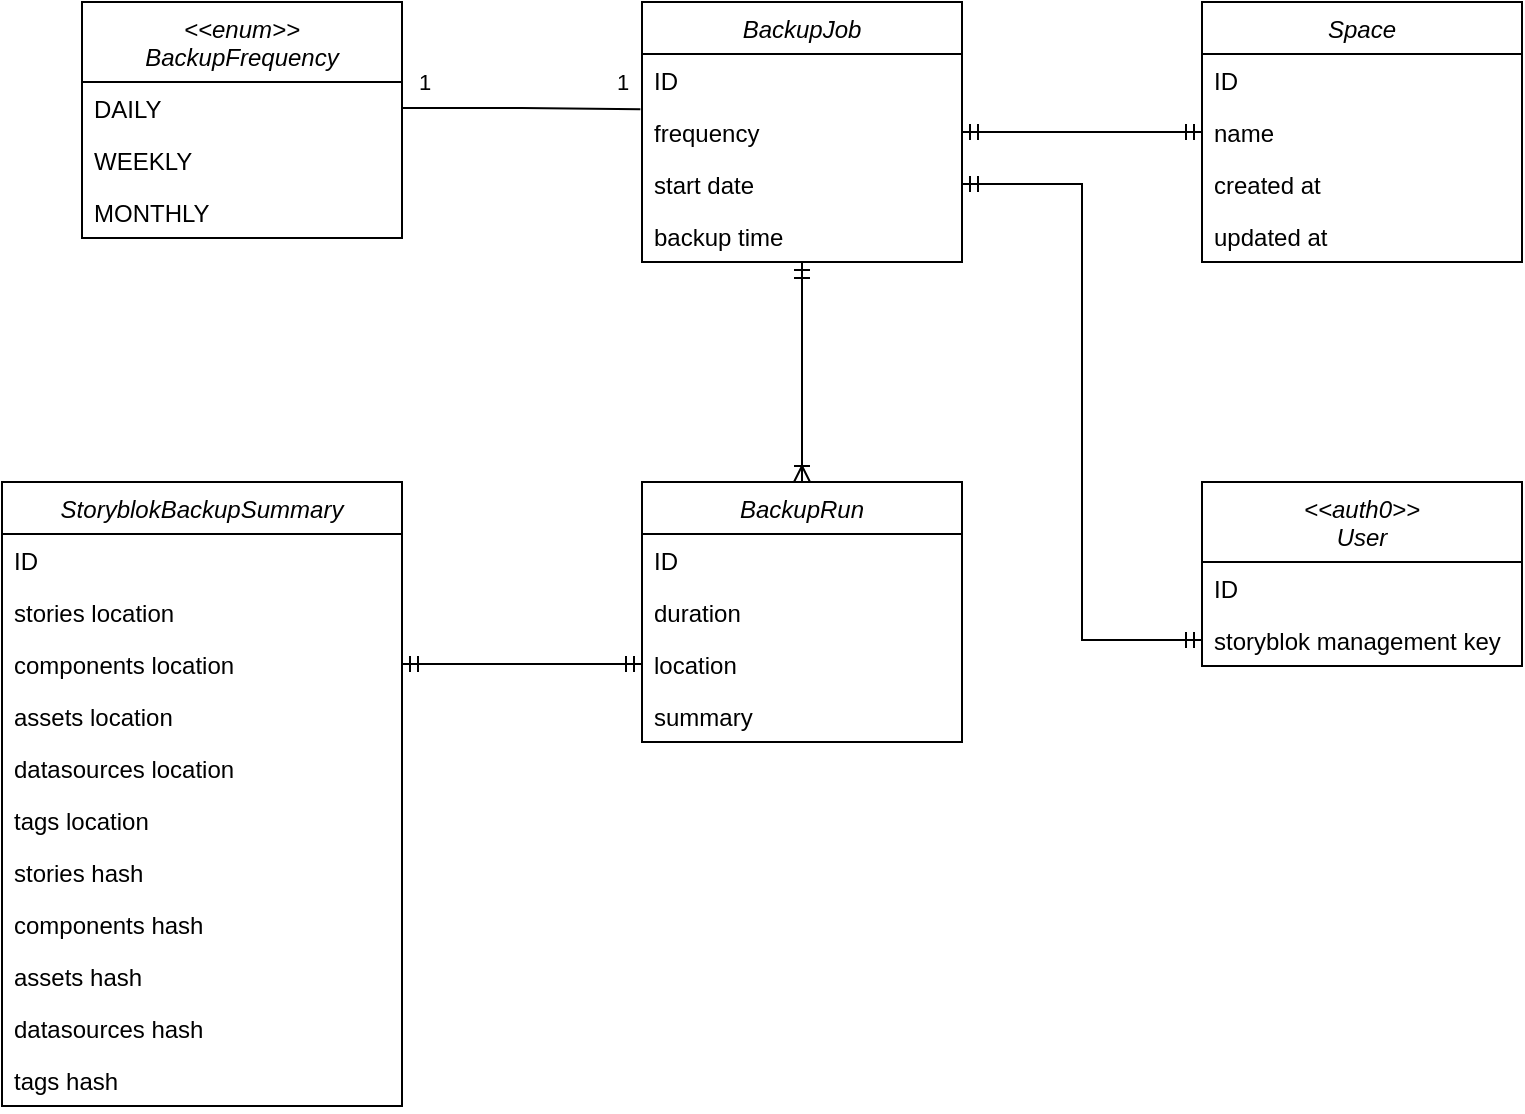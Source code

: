 <mxfile version="21.0.7" type="github">
  <diagram id="C5RBs43oDa-KdzZeNtuy" name="Page-1">
    <mxGraphModel dx="989" dy="534" grid="1" gridSize="10" guides="1" tooltips="1" connect="1" arrows="1" fold="1" page="1" pageScale="1" pageWidth="827" pageHeight="1169" math="0" shadow="0">
      <root>
        <mxCell id="WIyWlLk6GJQsqaUBKTNV-0" />
        <mxCell id="WIyWlLk6GJQsqaUBKTNV-1" parent="WIyWlLk6GJQsqaUBKTNV-0" />
        <mxCell id="zkfFHV4jXpPFQw0GAbJ--0" value="&lt;&lt;enum&gt;&gt;&#xa;BackupFrequency" style="swimlane;fontStyle=2;align=center;verticalAlign=top;childLayout=stackLayout;horizontal=1;startSize=40;horizontalStack=0;resizeParent=1;resizeLast=0;collapsible=1;marginBottom=0;rounded=0;shadow=0;strokeWidth=1;" parent="WIyWlLk6GJQsqaUBKTNV-1" vertex="1">
          <mxGeometry x="200" y="120" width="160" height="118" as="geometry">
            <mxRectangle x="230" y="140" width="160" height="26" as="alternateBounds" />
          </mxGeometry>
        </mxCell>
        <mxCell id="zkfFHV4jXpPFQw0GAbJ--1" value="DAILY" style="text;align=left;verticalAlign=top;spacingLeft=4;spacingRight=4;overflow=hidden;rotatable=0;points=[[0,0.5],[1,0.5]];portConstraint=eastwest;" parent="zkfFHV4jXpPFQw0GAbJ--0" vertex="1">
          <mxGeometry y="40" width="160" height="26" as="geometry" />
        </mxCell>
        <mxCell id="zkfFHV4jXpPFQw0GAbJ--3" value="WEEKLY" style="text;align=left;verticalAlign=top;spacingLeft=4;spacingRight=4;overflow=hidden;rotatable=0;points=[[0,0.5],[1,0.5]];portConstraint=eastwest;rounded=0;shadow=0;html=0;" parent="zkfFHV4jXpPFQw0GAbJ--0" vertex="1">
          <mxGeometry y="66" width="160" height="26" as="geometry" />
        </mxCell>
        <mxCell id="_2NR2_XInhMGcqMrrap_-3" value="MONTHLY" style="text;align=left;verticalAlign=top;spacingLeft=4;spacingRight=4;overflow=hidden;rotatable=0;points=[[0,0.5],[1,0.5]];portConstraint=eastwest;rounded=0;shadow=0;html=0;" vertex="1" parent="zkfFHV4jXpPFQw0GAbJ--0">
          <mxGeometry y="92" width="160" height="26" as="geometry" />
        </mxCell>
        <mxCell id="_2NR2_XInhMGcqMrrap_-28" style="edgeStyle=orthogonalEdgeStyle;rounded=0;orthogonalLoop=1;jettySize=auto;html=1;entryX=0.5;entryY=0;entryDx=0;entryDy=0;endArrow=ERoneToMany;endFill=0;startArrow=ERmandOne;startFill=0;" edge="1" parent="WIyWlLk6GJQsqaUBKTNV-1" source="_2NR2_XInhMGcqMrrap_-0" target="_2NR2_XInhMGcqMrrap_-23">
          <mxGeometry relative="1" as="geometry" />
        </mxCell>
        <mxCell id="_2NR2_XInhMGcqMrrap_-0" value="BackupJob" style="swimlane;fontStyle=2;align=center;verticalAlign=top;childLayout=stackLayout;horizontal=1;startSize=26;horizontalStack=0;resizeParent=1;resizeLast=0;collapsible=1;marginBottom=0;rounded=0;shadow=0;strokeWidth=1;" vertex="1" parent="WIyWlLk6GJQsqaUBKTNV-1">
          <mxGeometry x="480" y="120" width="160" height="130" as="geometry">
            <mxRectangle x="230" y="140" width="160" height="26" as="alternateBounds" />
          </mxGeometry>
        </mxCell>
        <mxCell id="_2NR2_XInhMGcqMrrap_-1" value="ID" style="text;align=left;verticalAlign=top;spacingLeft=4;spacingRight=4;overflow=hidden;rotatable=0;points=[[0,0.5],[1,0.5]];portConstraint=eastwest;" vertex="1" parent="_2NR2_XInhMGcqMrrap_-0">
          <mxGeometry y="26" width="160" height="26" as="geometry" />
        </mxCell>
        <mxCell id="_2NR2_XInhMGcqMrrap_-2" value="frequency" style="text;align=left;verticalAlign=top;spacingLeft=4;spacingRight=4;overflow=hidden;rotatable=0;points=[[0,0.5],[1,0.5]];portConstraint=eastwest;rounded=0;shadow=0;html=0;" vertex="1" parent="_2NR2_XInhMGcqMrrap_-0">
          <mxGeometry y="52" width="160" height="26" as="geometry" />
        </mxCell>
        <mxCell id="_2NR2_XInhMGcqMrrap_-8" value="start date" style="text;align=left;verticalAlign=top;spacingLeft=4;spacingRight=4;overflow=hidden;rotatable=0;points=[[0,0.5],[1,0.5]];portConstraint=eastwest;rounded=0;shadow=0;html=0;" vertex="1" parent="_2NR2_XInhMGcqMrrap_-0">
          <mxGeometry y="78" width="160" height="26" as="geometry" />
        </mxCell>
        <mxCell id="_2NR2_XInhMGcqMrrap_-9" value="backup time" style="text;align=left;verticalAlign=top;spacingLeft=4;spacingRight=4;overflow=hidden;rotatable=0;points=[[0,0.5],[1,0.5]];portConstraint=eastwest;rounded=0;shadow=0;html=0;" vertex="1" parent="_2NR2_XInhMGcqMrrap_-0">
          <mxGeometry y="104" width="160" height="26" as="geometry" />
        </mxCell>
        <mxCell id="_2NR2_XInhMGcqMrrap_-5" style="edgeStyle=orthogonalEdgeStyle;rounded=0;orthogonalLoop=1;jettySize=auto;html=1;exitX=1;exitY=0.5;exitDx=0;exitDy=0;entryX=-0.005;entryY=0.061;entryDx=0;entryDy=0;entryPerimeter=0;endArrow=none;endFill=0;" edge="1" parent="WIyWlLk6GJQsqaUBKTNV-1" source="zkfFHV4jXpPFQw0GAbJ--1" target="_2NR2_XInhMGcqMrrap_-2">
          <mxGeometry relative="1" as="geometry" />
        </mxCell>
        <mxCell id="_2NR2_XInhMGcqMrrap_-6" value="1" style="edgeLabel;html=1;align=center;verticalAlign=middle;resizable=0;points=[];" vertex="1" connectable="0" parent="_2NR2_XInhMGcqMrrap_-5">
          <mxGeometry x="-0.816" y="2" relative="1" as="geometry">
            <mxPoint y="-11" as="offset" />
          </mxGeometry>
        </mxCell>
        <mxCell id="_2NR2_XInhMGcqMrrap_-7" value="1" style="edgeLabel;html=1;align=center;verticalAlign=middle;resizable=0;points=[];" vertex="1" connectable="0" parent="_2NR2_XInhMGcqMrrap_-5">
          <mxGeometry x="-0.816" y="2" relative="1" as="geometry">
            <mxPoint x="99" y="-11" as="offset" />
          </mxGeometry>
        </mxCell>
        <mxCell id="_2NR2_XInhMGcqMrrap_-10" value="Space" style="swimlane;fontStyle=2;align=center;verticalAlign=top;childLayout=stackLayout;horizontal=1;startSize=26;horizontalStack=0;resizeParent=1;resizeLast=0;collapsible=1;marginBottom=0;rounded=0;shadow=0;strokeWidth=1;" vertex="1" parent="WIyWlLk6GJQsqaUBKTNV-1">
          <mxGeometry x="760" y="120" width="160" height="130" as="geometry">
            <mxRectangle x="230" y="140" width="160" height="26" as="alternateBounds" />
          </mxGeometry>
        </mxCell>
        <mxCell id="_2NR2_XInhMGcqMrrap_-11" value="ID" style="text;align=left;verticalAlign=top;spacingLeft=4;spacingRight=4;overflow=hidden;rotatable=0;points=[[0,0.5],[1,0.5]];portConstraint=eastwest;" vertex="1" parent="_2NR2_XInhMGcqMrrap_-10">
          <mxGeometry y="26" width="160" height="26" as="geometry" />
        </mxCell>
        <mxCell id="_2NR2_XInhMGcqMrrap_-12" value="name" style="text;align=left;verticalAlign=top;spacingLeft=4;spacingRight=4;overflow=hidden;rotatable=0;points=[[0,0.5],[1,0.5]];portConstraint=eastwest;rounded=0;shadow=0;html=0;" vertex="1" parent="_2NR2_XInhMGcqMrrap_-10">
          <mxGeometry y="52" width="160" height="26" as="geometry" />
        </mxCell>
        <mxCell id="_2NR2_XInhMGcqMrrap_-13" value="created at" style="text;align=left;verticalAlign=top;spacingLeft=4;spacingRight=4;overflow=hidden;rotatable=0;points=[[0,0.5],[1,0.5]];portConstraint=eastwest;rounded=0;shadow=0;html=0;" vertex="1" parent="_2NR2_XInhMGcqMrrap_-10">
          <mxGeometry y="78" width="160" height="26" as="geometry" />
        </mxCell>
        <mxCell id="_2NR2_XInhMGcqMrrap_-14" value="updated at" style="text;align=left;verticalAlign=top;spacingLeft=4;spacingRight=4;overflow=hidden;rotatable=0;points=[[0,0.5],[1,0.5]];portConstraint=eastwest;rounded=0;shadow=0;html=0;" vertex="1" parent="_2NR2_XInhMGcqMrrap_-10">
          <mxGeometry y="104" width="160" height="26" as="geometry" />
        </mxCell>
        <mxCell id="_2NR2_XInhMGcqMrrap_-15" value="&lt;&lt;auth0&gt;&gt;&#xa;User" style="swimlane;fontStyle=2;align=center;verticalAlign=top;childLayout=stackLayout;horizontal=1;startSize=40;horizontalStack=0;resizeParent=1;resizeLast=0;collapsible=1;marginBottom=0;rounded=0;shadow=0;strokeWidth=1;" vertex="1" parent="WIyWlLk6GJQsqaUBKTNV-1">
          <mxGeometry x="760" y="360" width="160" height="92" as="geometry">
            <mxRectangle x="230" y="140" width="160" height="26" as="alternateBounds" />
          </mxGeometry>
        </mxCell>
        <mxCell id="_2NR2_XInhMGcqMrrap_-16" value="ID" style="text;align=left;verticalAlign=top;spacingLeft=4;spacingRight=4;overflow=hidden;rotatable=0;points=[[0,0.5],[1,0.5]];portConstraint=eastwest;" vertex="1" parent="_2NR2_XInhMGcqMrrap_-15">
          <mxGeometry y="40" width="160" height="26" as="geometry" />
        </mxCell>
        <mxCell id="_2NR2_XInhMGcqMrrap_-17" value="storyblok management key" style="text;align=left;verticalAlign=top;spacingLeft=4;spacingRight=4;overflow=hidden;rotatable=0;points=[[0,0.5],[1,0.5]];portConstraint=eastwest;rounded=0;shadow=0;html=0;" vertex="1" parent="_2NR2_XInhMGcqMrrap_-15">
          <mxGeometry y="66" width="160" height="26" as="geometry" />
        </mxCell>
        <mxCell id="_2NR2_XInhMGcqMrrap_-20" style="edgeStyle=orthogonalEdgeStyle;rounded=0;orthogonalLoop=1;jettySize=auto;html=1;entryX=0;entryY=0.5;entryDx=0;entryDy=0;endArrow=ERmandOne;endFill=0;startArrow=ERmandOne;startFill=0;" edge="1" parent="WIyWlLk6GJQsqaUBKTNV-1" source="_2NR2_XInhMGcqMrrap_-2" target="_2NR2_XInhMGcqMrrap_-12">
          <mxGeometry relative="1" as="geometry" />
        </mxCell>
        <mxCell id="_2NR2_XInhMGcqMrrap_-21" style="edgeStyle=orthogonalEdgeStyle;rounded=0;orthogonalLoop=1;jettySize=auto;html=1;entryX=0;entryY=0.5;entryDx=0;entryDy=0;startArrow=ERmandOne;startFill=0;endArrow=ERmandOne;endFill=0;" edge="1" parent="WIyWlLk6GJQsqaUBKTNV-1" source="_2NR2_XInhMGcqMrrap_-8" target="_2NR2_XInhMGcqMrrap_-17">
          <mxGeometry relative="1" as="geometry" />
        </mxCell>
        <mxCell id="_2NR2_XInhMGcqMrrap_-23" value="BackupRun" style="swimlane;fontStyle=2;align=center;verticalAlign=top;childLayout=stackLayout;horizontal=1;startSize=26;horizontalStack=0;resizeParent=1;resizeLast=0;collapsible=1;marginBottom=0;rounded=0;shadow=0;strokeWidth=1;" vertex="1" parent="WIyWlLk6GJQsqaUBKTNV-1">
          <mxGeometry x="480" y="360" width="160" height="130" as="geometry">
            <mxRectangle x="230" y="140" width="160" height="26" as="alternateBounds" />
          </mxGeometry>
        </mxCell>
        <mxCell id="_2NR2_XInhMGcqMrrap_-24" value="ID" style="text;align=left;verticalAlign=top;spacingLeft=4;spacingRight=4;overflow=hidden;rotatable=0;points=[[0,0.5],[1,0.5]];portConstraint=eastwest;" vertex="1" parent="_2NR2_XInhMGcqMrrap_-23">
          <mxGeometry y="26" width="160" height="26" as="geometry" />
        </mxCell>
        <mxCell id="_2NR2_XInhMGcqMrrap_-25" value="duration" style="text;align=left;verticalAlign=top;spacingLeft=4;spacingRight=4;overflow=hidden;rotatable=0;points=[[0,0.5],[1,0.5]];portConstraint=eastwest;rounded=0;shadow=0;html=0;" vertex="1" parent="_2NR2_XInhMGcqMrrap_-23">
          <mxGeometry y="52" width="160" height="26" as="geometry" />
        </mxCell>
        <mxCell id="_2NR2_XInhMGcqMrrap_-26" value="location" style="text;align=left;verticalAlign=top;spacingLeft=4;spacingRight=4;overflow=hidden;rotatable=0;points=[[0,0.5],[1,0.5]];portConstraint=eastwest;rounded=0;shadow=0;html=0;" vertex="1" parent="_2NR2_XInhMGcqMrrap_-23">
          <mxGeometry y="78" width="160" height="26" as="geometry" />
        </mxCell>
        <mxCell id="_2NR2_XInhMGcqMrrap_-27" value="summary" style="text;align=left;verticalAlign=top;spacingLeft=4;spacingRight=4;overflow=hidden;rotatable=0;points=[[0,0.5],[1,0.5]];portConstraint=eastwest;rounded=0;shadow=0;html=0;" vertex="1" parent="_2NR2_XInhMGcqMrrap_-23">
          <mxGeometry y="104" width="160" height="26" as="geometry" />
        </mxCell>
        <mxCell id="_2NR2_XInhMGcqMrrap_-29" value="StoryblokBackupSummary" style="swimlane;fontStyle=2;align=center;verticalAlign=top;childLayout=stackLayout;horizontal=1;startSize=26;horizontalStack=0;resizeParent=1;resizeLast=0;collapsible=1;marginBottom=0;rounded=0;shadow=0;strokeWidth=1;" vertex="1" parent="WIyWlLk6GJQsqaUBKTNV-1">
          <mxGeometry x="160" y="360" width="200" height="312" as="geometry">
            <mxRectangle x="230" y="140" width="160" height="26" as="alternateBounds" />
          </mxGeometry>
        </mxCell>
        <mxCell id="_2NR2_XInhMGcqMrrap_-30" value="ID" style="text;align=left;verticalAlign=top;spacingLeft=4;spacingRight=4;overflow=hidden;rotatable=0;points=[[0,0.5],[1,0.5]];portConstraint=eastwest;" vertex="1" parent="_2NR2_XInhMGcqMrrap_-29">
          <mxGeometry y="26" width="200" height="26" as="geometry" />
        </mxCell>
        <mxCell id="_2NR2_XInhMGcqMrrap_-31" value="stories location" style="text;align=left;verticalAlign=top;spacingLeft=4;spacingRight=4;overflow=hidden;rotatable=0;points=[[0,0.5],[1,0.5]];portConstraint=eastwest;rounded=0;shadow=0;html=0;" vertex="1" parent="_2NR2_XInhMGcqMrrap_-29">
          <mxGeometry y="52" width="200" height="26" as="geometry" />
        </mxCell>
        <mxCell id="_2NR2_XInhMGcqMrrap_-32" value="components location" style="text;align=left;verticalAlign=top;spacingLeft=4;spacingRight=4;overflow=hidden;rotatable=0;points=[[0,0.5],[1,0.5]];portConstraint=eastwest;rounded=0;shadow=0;html=0;" vertex="1" parent="_2NR2_XInhMGcqMrrap_-29">
          <mxGeometry y="78" width="200" height="26" as="geometry" />
        </mxCell>
        <mxCell id="_2NR2_XInhMGcqMrrap_-33" value="assets location" style="text;align=left;verticalAlign=top;spacingLeft=4;spacingRight=4;overflow=hidden;rotatable=0;points=[[0,0.5],[1,0.5]];portConstraint=eastwest;rounded=0;shadow=0;html=0;" vertex="1" parent="_2NR2_XInhMGcqMrrap_-29">
          <mxGeometry y="104" width="200" height="26" as="geometry" />
        </mxCell>
        <mxCell id="_2NR2_XInhMGcqMrrap_-34" value="datasources location" style="text;align=left;verticalAlign=top;spacingLeft=4;spacingRight=4;overflow=hidden;rotatable=0;points=[[0,0.5],[1,0.5]];portConstraint=eastwest;rounded=0;shadow=0;html=0;" vertex="1" parent="_2NR2_XInhMGcqMrrap_-29">
          <mxGeometry y="130" width="200" height="26" as="geometry" />
        </mxCell>
        <mxCell id="_2NR2_XInhMGcqMrrap_-41" value="tags location" style="text;align=left;verticalAlign=top;spacingLeft=4;spacingRight=4;overflow=hidden;rotatable=0;points=[[0,0.5],[1,0.5]];portConstraint=eastwest;rounded=0;shadow=0;html=0;" vertex="1" parent="_2NR2_XInhMGcqMrrap_-29">
          <mxGeometry y="156" width="200" height="26" as="geometry" />
        </mxCell>
        <mxCell id="_2NR2_XInhMGcqMrrap_-42" value="stories hash" style="text;align=left;verticalAlign=top;spacingLeft=4;spacingRight=4;overflow=hidden;rotatable=0;points=[[0,0.5],[1,0.5]];portConstraint=eastwest;rounded=0;shadow=0;html=0;" vertex="1" parent="_2NR2_XInhMGcqMrrap_-29">
          <mxGeometry y="182" width="200" height="26" as="geometry" />
        </mxCell>
        <mxCell id="_2NR2_XInhMGcqMrrap_-43" value="components hash" style="text;align=left;verticalAlign=top;spacingLeft=4;spacingRight=4;overflow=hidden;rotatable=0;points=[[0,0.5],[1,0.5]];portConstraint=eastwest;rounded=0;shadow=0;html=0;" vertex="1" parent="_2NR2_XInhMGcqMrrap_-29">
          <mxGeometry y="208" width="200" height="26" as="geometry" />
        </mxCell>
        <mxCell id="_2NR2_XInhMGcqMrrap_-44" value="assets hash" style="text;align=left;verticalAlign=top;spacingLeft=4;spacingRight=4;overflow=hidden;rotatable=0;points=[[0,0.5],[1,0.5]];portConstraint=eastwest;rounded=0;shadow=0;html=0;" vertex="1" parent="_2NR2_XInhMGcqMrrap_-29">
          <mxGeometry y="234" width="200" height="26" as="geometry" />
        </mxCell>
        <mxCell id="_2NR2_XInhMGcqMrrap_-45" value="datasources hash" style="text;align=left;verticalAlign=top;spacingLeft=4;spacingRight=4;overflow=hidden;rotatable=0;points=[[0,0.5],[1,0.5]];portConstraint=eastwest;rounded=0;shadow=0;html=0;" vertex="1" parent="_2NR2_XInhMGcqMrrap_-29">
          <mxGeometry y="260" width="200" height="26" as="geometry" />
        </mxCell>
        <mxCell id="_2NR2_XInhMGcqMrrap_-46" value="tags hash" style="text;align=left;verticalAlign=top;spacingLeft=4;spacingRight=4;overflow=hidden;rotatable=0;points=[[0,0.5],[1,0.5]];portConstraint=eastwest;rounded=0;shadow=0;html=0;" vertex="1" parent="_2NR2_XInhMGcqMrrap_-29">
          <mxGeometry y="286" width="200" height="26" as="geometry" />
        </mxCell>
        <mxCell id="_2NR2_XInhMGcqMrrap_-47" style="edgeStyle=orthogonalEdgeStyle;rounded=0;orthogonalLoop=1;jettySize=auto;html=1;entryX=0;entryY=0.5;entryDx=0;entryDy=0;endArrow=ERmandOne;endFill=0;startArrow=ERmandOne;startFill=0;" edge="1" parent="WIyWlLk6GJQsqaUBKTNV-1" source="_2NR2_XInhMGcqMrrap_-32" target="_2NR2_XInhMGcqMrrap_-26">
          <mxGeometry relative="1" as="geometry" />
        </mxCell>
      </root>
    </mxGraphModel>
  </diagram>
</mxfile>
